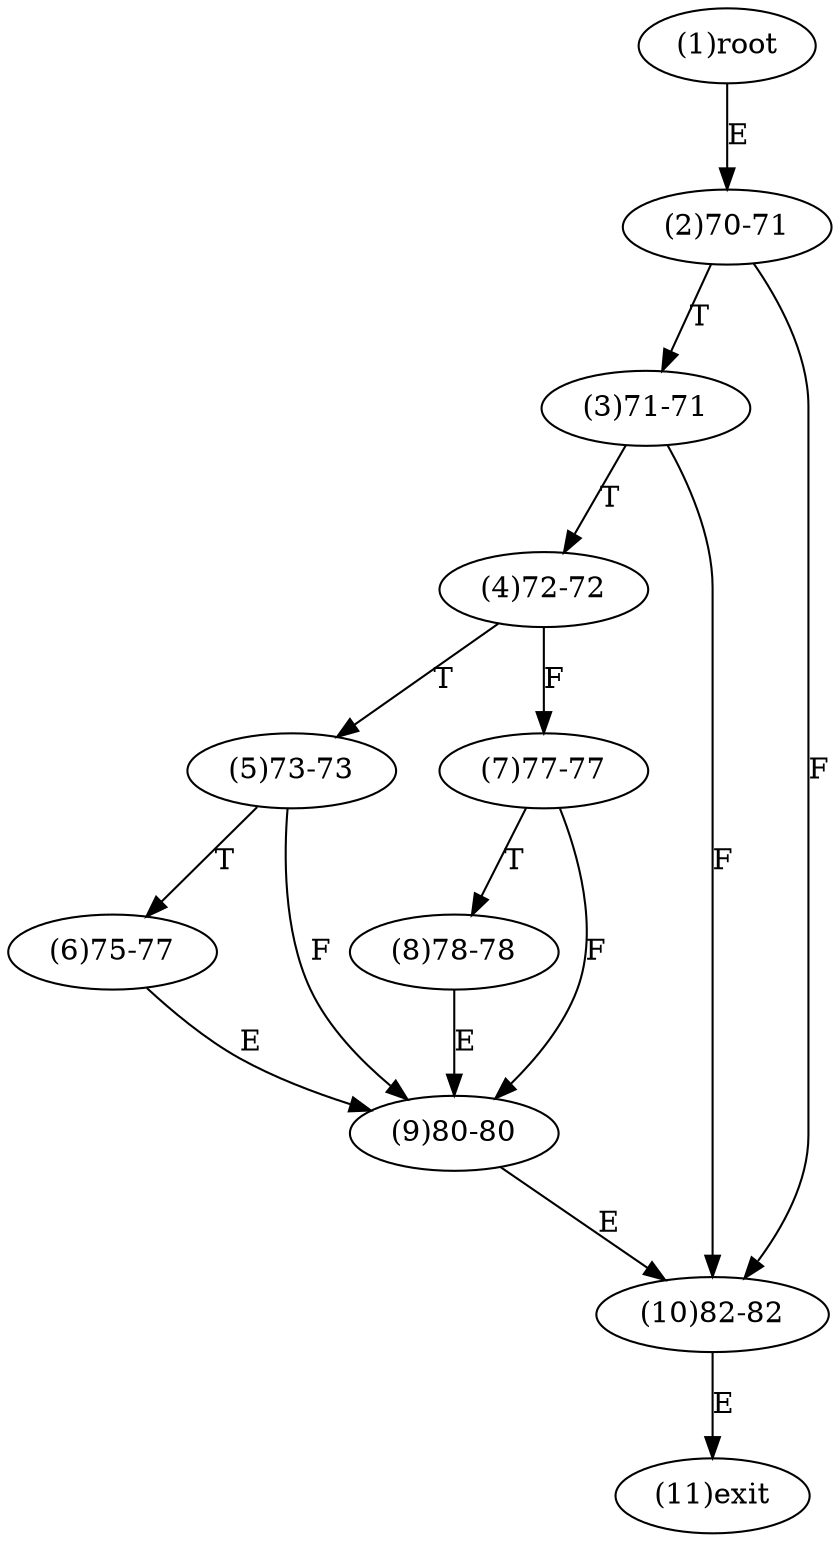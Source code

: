 digraph "" { 
1[ label="(1)root"];
2[ label="(2)70-71"];
3[ label="(3)71-71"];
4[ label="(4)72-72"];
5[ label="(5)73-73"];
6[ label="(6)75-77"];
7[ label="(7)77-77"];
8[ label="(8)78-78"];
9[ label="(9)80-80"];
10[ label="(10)82-82"];
11[ label="(11)exit"];
1->2[ label="E"];
2->10[ label="F"];
2->3[ label="T"];
3->10[ label="F"];
3->4[ label="T"];
4->7[ label="F"];
4->5[ label="T"];
5->9[ label="F"];
5->6[ label="T"];
6->9[ label="E"];
7->9[ label="F"];
7->8[ label="T"];
8->9[ label="E"];
9->10[ label="E"];
10->11[ label="E"];
}